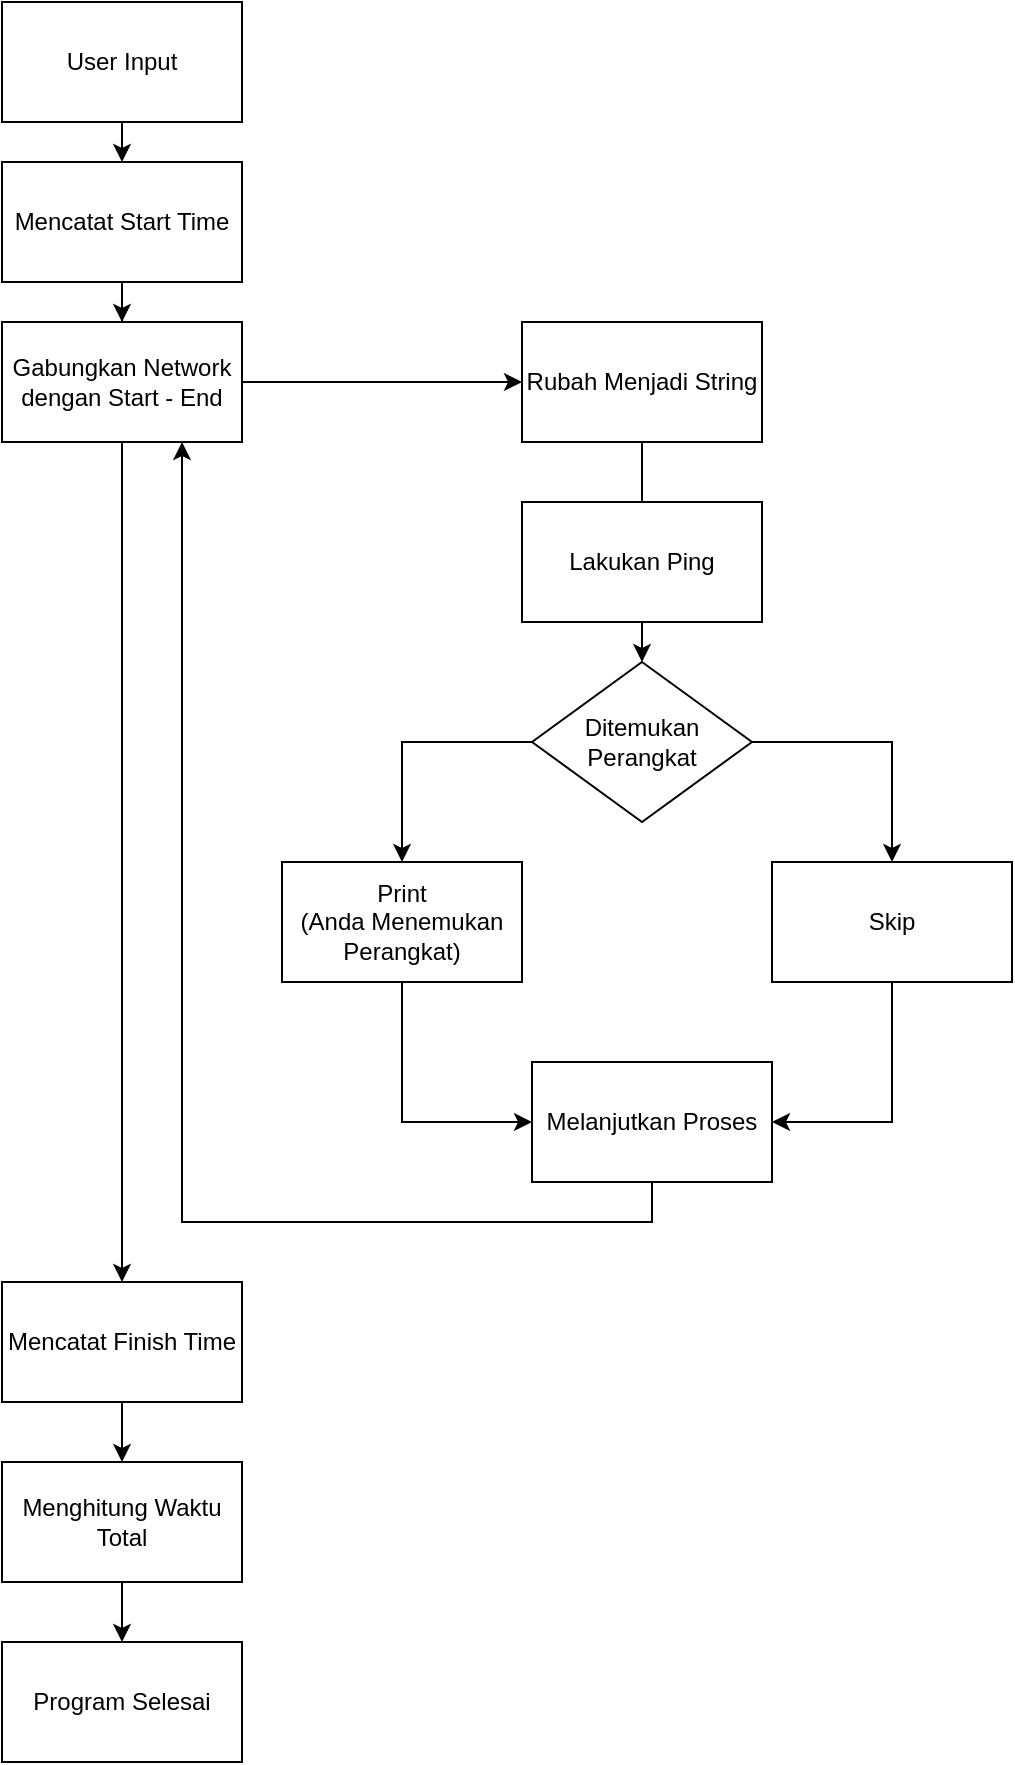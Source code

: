 <mxfile version="23.1.2" type="github">
  <diagram name="Halaman-1" id="djoU8l55wNA0tLx55_Bb">
    <mxGraphModel dx="2589" dy="1177" grid="1" gridSize="10" guides="1" tooltips="1" connect="1" arrows="1" fold="1" page="1" pageScale="1" pageWidth="827" pageHeight="1169" math="0" shadow="0">
      <root>
        <mxCell id="0" />
        <mxCell id="1" parent="0" />
        <mxCell id="WvcF97mIyLbPXEEwjtOk-18" style="edgeStyle=orthogonalEdgeStyle;rounded=0;orthogonalLoop=1;jettySize=auto;html=1;exitX=0.5;exitY=1;exitDx=0;exitDy=0;entryX=0.5;entryY=0;entryDx=0;entryDy=0;" edge="1" parent="1" source="WvcF97mIyLbPXEEwjtOk-1" target="WvcF97mIyLbPXEEwjtOk-2">
          <mxGeometry relative="1" as="geometry" />
        </mxCell>
        <mxCell id="WvcF97mIyLbPXEEwjtOk-1" value="User Input" style="rounded=0;whiteSpace=wrap;html=1;" vertex="1" parent="1">
          <mxGeometry x="161" y="145" width="120" height="60" as="geometry" />
        </mxCell>
        <mxCell id="WvcF97mIyLbPXEEwjtOk-19" style="edgeStyle=orthogonalEdgeStyle;rounded=0;orthogonalLoop=1;jettySize=auto;html=1;exitX=0.5;exitY=1;exitDx=0;exitDy=0;" edge="1" parent="1" source="WvcF97mIyLbPXEEwjtOk-2" target="WvcF97mIyLbPXEEwjtOk-3">
          <mxGeometry relative="1" as="geometry" />
        </mxCell>
        <mxCell id="WvcF97mIyLbPXEEwjtOk-2" value="Mencatat Start Time" style="rounded=0;whiteSpace=wrap;html=1;" vertex="1" parent="1">
          <mxGeometry x="161" y="225" width="120" height="60" as="geometry" />
        </mxCell>
        <mxCell id="WvcF97mIyLbPXEEwjtOk-21" style="edgeStyle=orthogonalEdgeStyle;rounded=0;orthogonalLoop=1;jettySize=auto;html=1;exitX=1;exitY=0.5;exitDx=0;exitDy=0;entryX=0;entryY=0.5;entryDx=0;entryDy=0;" edge="1" parent="1" source="WvcF97mIyLbPXEEwjtOk-3" target="WvcF97mIyLbPXEEwjtOk-4">
          <mxGeometry relative="1" as="geometry" />
        </mxCell>
        <mxCell id="WvcF97mIyLbPXEEwjtOk-23" style="edgeStyle=orthogonalEdgeStyle;rounded=0;orthogonalLoop=1;jettySize=auto;html=1;exitX=0.5;exitY=1;exitDx=0;exitDy=0;entryX=0.5;entryY=0;entryDx=0;entryDy=0;" edge="1" parent="1" source="WvcF97mIyLbPXEEwjtOk-3" target="WvcF97mIyLbPXEEwjtOk-22">
          <mxGeometry relative="1" as="geometry" />
        </mxCell>
        <mxCell id="WvcF97mIyLbPXEEwjtOk-3" value="Gabungkan Network dengan Start - End" style="rounded=0;whiteSpace=wrap;html=1;" vertex="1" parent="1">
          <mxGeometry x="161" y="305" width="120" height="60" as="geometry" />
        </mxCell>
        <mxCell id="WvcF97mIyLbPXEEwjtOk-16" value="" style="edgeStyle=orthogonalEdgeStyle;rounded=0;orthogonalLoop=1;jettySize=auto;html=1;" edge="1" parent="1" source="WvcF97mIyLbPXEEwjtOk-4" target="WvcF97mIyLbPXEEwjtOk-8">
          <mxGeometry relative="1" as="geometry" />
        </mxCell>
        <mxCell id="WvcF97mIyLbPXEEwjtOk-4" value="Rubah Menjadi String" style="rounded=0;whiteSpace=wrap;html=1;" vertex="1" parent="1">
          <mxGeometry x="421" y="305" width="120" height="60" as="geometry" />
        </mxCell>
        <mxCell id="WvcF97mIyLbPXEEwjtOk-5" value="Lakukan Ping" style="rounded=0;whiteSpace=wrap;html=1;" vertex="1" parent="1">
          <mxGeometry x="421" y="395" width="120" height="60" as="geometry" />
        </mxCell>
        <mxCell id="WvcF97mIyLbPXEEwjtOk-11" style="edgeStyle=orthogonalEdgeStyle;rounded=0;orthogonalLoop=1;jettySize=auto;html=1;exitX=0;exitY=0.5;exitDx=0;exitDy=0;entryX=0.5;entryY=0;entryDx=0;entryDy=0;" edge="1" parent="1" source="WvcF97mIyLbPXEEwjtOk-8" target="WvcF97mIyLbPXEEwjtOk-9">
          <mxGeometry relative="1" as="geometry" />
        </mxCell>
        <mxCell id="WvcF97mIyLbPXEEwjtOk-12" style="edgeStyle=orthogonalEdgeStyle;rounded=0;orthogonalLoop=1;jettySize=auto;html=1;exitX=1;exitY=0.5;exitDx=0;exitDy=0;entryX=0.5;entryY=0;entryDx=0;entryDy=0;" edge="1" parent="1" source="WvcF97mIyLbPXEEwjtOk-8" target="WvcF97mIyLbPXEEwjtOk-10">
          <mxGeometry relative="1" as="geometry" />
        </mxCell>
        <mxCell id="WvcF97mIyLbPXEEwjtOk-8" value="Ditemukan &lt;br&gt;Perangkat" style="rhombus;whiteSpace=wrap;html=1;" vertex="1" parent="1">
          <mxGeometry x="426" y="475" width="110" height="80" as="geometry" />
        </mxCell>
        <mxCell id="WvcF97mIyLbPXEEwjtOk-14" style="edgeStyle=orthogonalEdgeStyle;rounded=0;orthogonalLoop=1;jettySize=auto;html=1;exitX=0.5;exitY=1;exitDx=0;exitDy=0;entryX=0;entryY=0.5;entryDx=0;entryDy=0;" edge="1" parent="1" source="WvcF97mIyLbPXEEwjtOk-9" target="WvcF97mIyLbPXEEwjtOk-13">
          <mxGeometry relative="1" as="geometry" />
        </mxCell>
        <mxCell id="WvcF97mIyLbPXEEwjtOk-9" value="Print &lt;br&gt;(Anda Menemukan Perangkat)" style="rounded=0;whiteSpace=wrap;html=1;" vertex="1" parent="1">
          <mxGeometry x="301" y="575" width="120" height="60" as="geometry" />
        </mxCell>
        <mxCell id="WvcF97mIyLbPXEEwjtOk-15" style="edgeStyle=orthogonalEdgeStyle;rounded=0;orthogonalLoop=1;jettySize=auto;html=1;exitX=0.5;exitY=1;exitDx=0;exitDy=0;entryX=1;entryY=0.5;entryDx=0;entryDy=0;" edge="1" parent="1" source="WvcF97mIyLbPXEEwjtOk-10" target="WvcF97mIyLbPXEEwjtOk-13">
          <mxGeometry relative="1" as="geometry" />
        </mxCell>
        <mxCell id="WvcF97mIyLbPXEEwjtOk-10" value="Skip" style="rounded=0;whiteSpace=wrap;html=1;" vertex="1" parent="1">
          <mxGeometry x="546" y="575" width="120" height="60" as="geometry" />
        </mxCell>
        <mxCell id="WvcF97mIyLbPXEEwjtOk-20" style="edgeStyle=orthogonalEdgeStyle;rounded=0;orthogonalLoop=1;jettySize=auto;html=1;exitX=0.5;exitY=1;exitDx=0;exitDy=0;entryX=0.75;entryY=1;entryDx=0;entryDy=0;" edge="1" parent="1" source="WvcF97mIyLbPXEEwjtOk-13" target="WvcF97mIyLbPXEEwjtOk-3">
          <mxGeometry relative="1" as="geometry">
            <mxPoint x="171" y="475" as="targetPoint" />
          </mxGeometry>
        </mxCell>
        <mxCell id="WvcF97mIyLbPXEEwjtOk-13" value="Melanjutkan Proses" style="rounded=0;whiteSpace=wrap;html=1;" vertex="1" parent="1">
          <mxGeometry x="426" y="675" width="120" height="60" as="geometry" />
        </mxCell>
        <mxCell id="WvcF97mIyLbPXEEwjtOk-26" style="edgeStyle=orthogonalEdgeStyle;rounded=0;orthogonalLoop=1;jettySize=auto;html=1;exitX=0.5;exitY=1;exitDx=0;exitDy=0;" edge="1" parent="1" source="WvcF97mIyLbPXEEwjtOk-22" target="WvcF97mIyLbPXEEwjtOk-24">
          <mxGeometry relative="1" as="geometry" />
        </mxCell>
        <mxCell id="WvcF97mIyLbPXEEwjtOk-22" value="Mencatat Finish Time" style="rounded=0;whiteSpace=wrap;html=1;" vertex="1" parent="1">
          <mxGeometry x="161" y="785" width="120" height="60" as="geometry" />
        </mxCell>
        <mxCell id="WvcF97mIyLbPXEEwjtOk-27" style="edgeStyle=orthogonalEdgeStyle;rounded=0;orthogonalLoop=1;jettySize=auto;html=1;exitX=0.5;exitY=1;exitDx=0;exitDy=0;entryX=0.5;entryY=0;entryDx=0;entryDy=0;" edge="1" parent="1" source="WvcF97mIyLbPXEEwjtOk-24" target="WvcF97mIyLbPXEEwjtOk-25">
          <mxGeometry relative="1" as="geometry" />
        </mxCell>
        <mxCell id="WvcF97mIyLbPXEEwjtOk-24" value="Menghitung Waktu Total" style="rounded=0;whiteSpace=wrap;html=1;" vertex="1" parent="1">
          <mxGeometry x="161" y="875" width="120" height="60" as="geometry" />
        </mxCell>
        <mxCell id="WvcF97mIyLbPXEEwjtOk-25" value="Program Selesai" style="rounded=0;whiteSpace=wrap;html=1;" vertex="1" parent="1">
          <mxGeometry x="161" y="965" width="120" height="60" as="geometry" />
        </mxCell>
      </root>
    </mxGraphModel>
  </diagram>
</mxfile>
